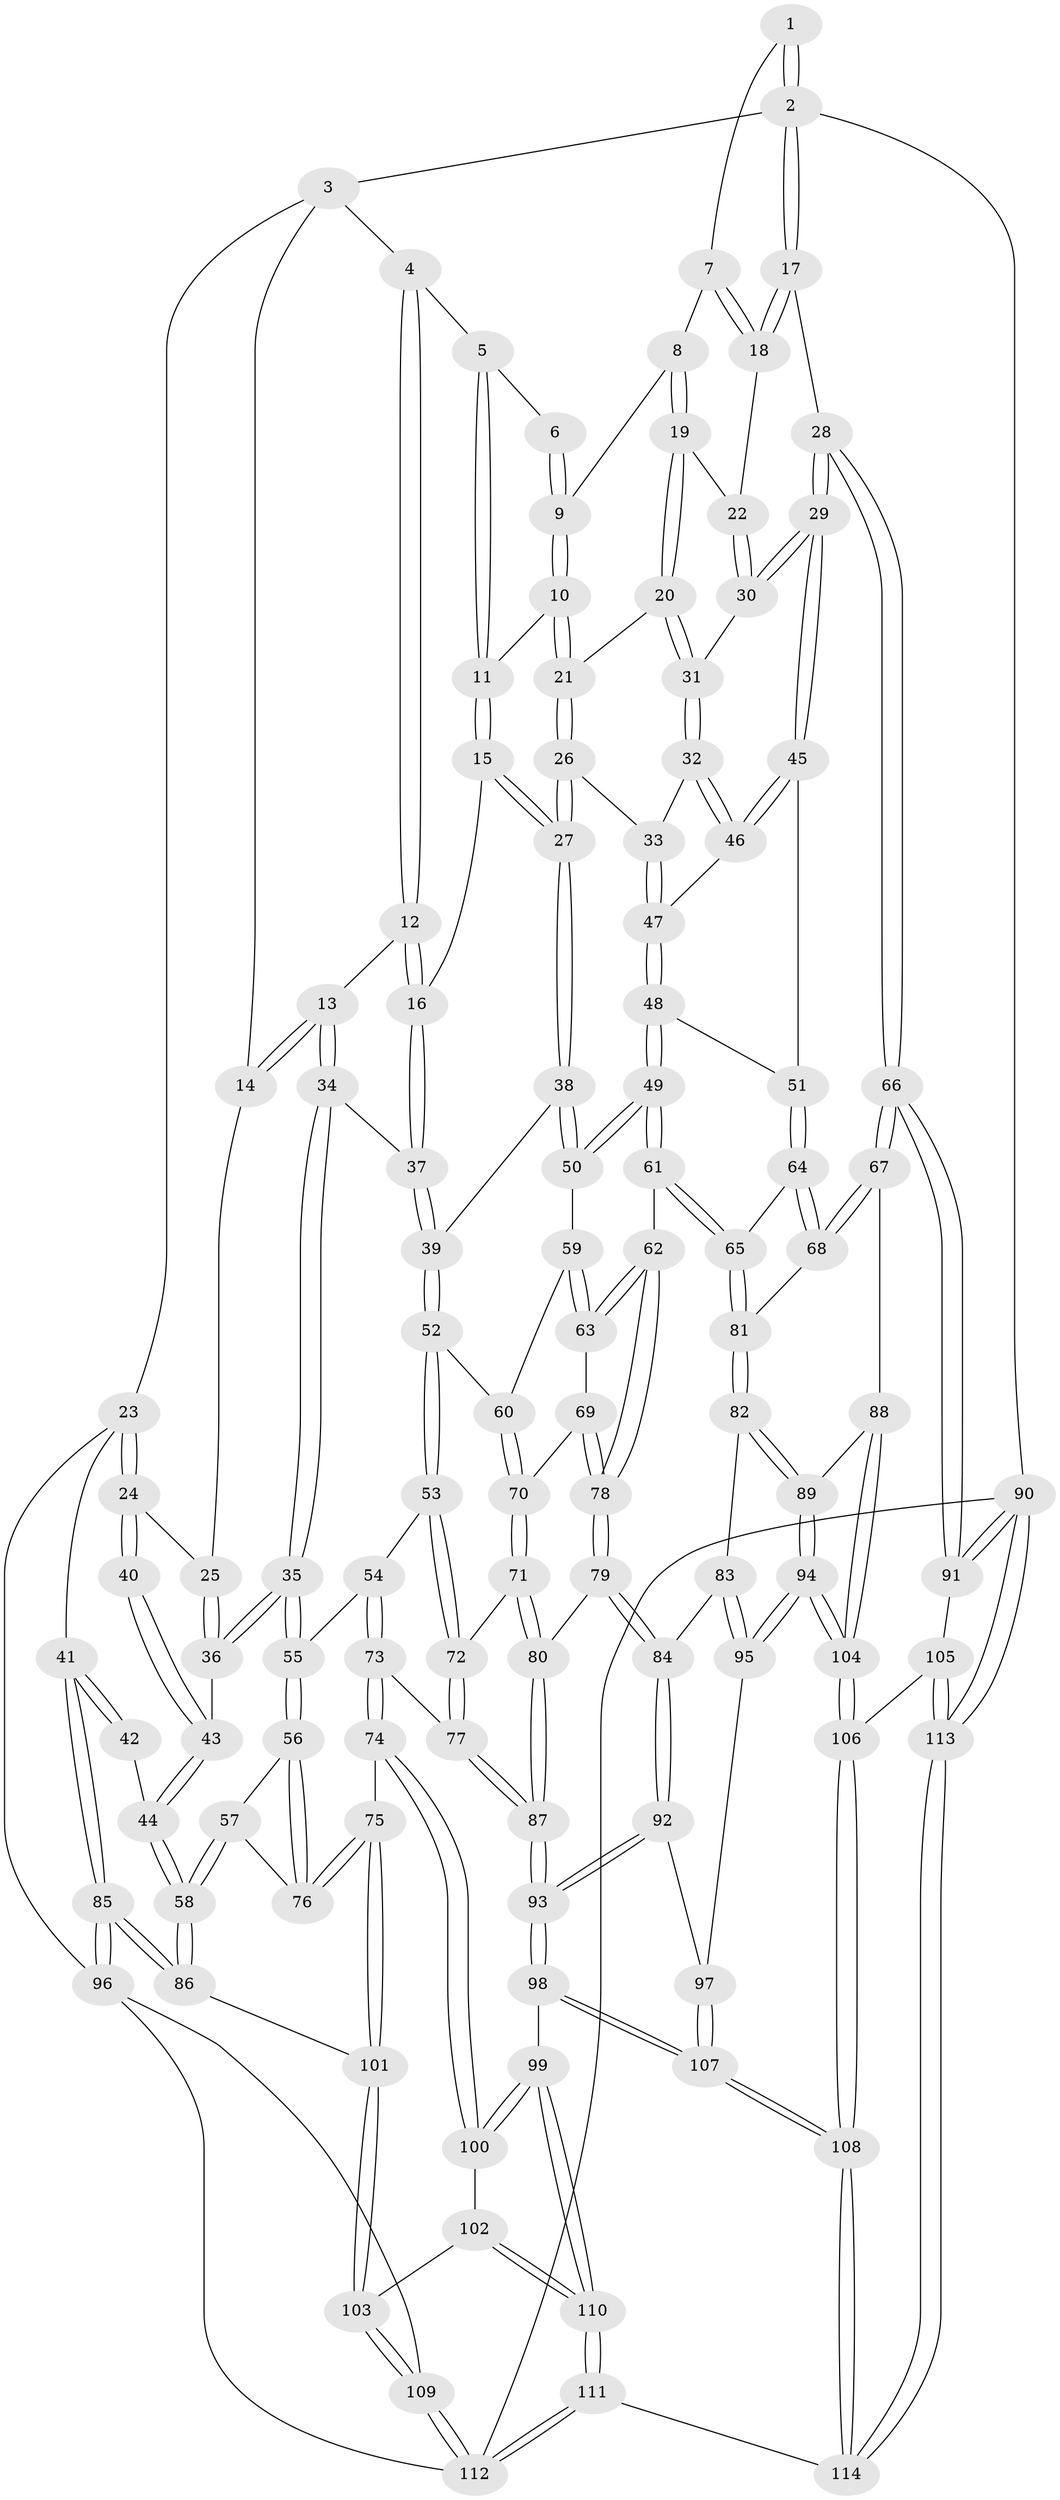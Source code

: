 // coarse degree distribution, {2: 0.1, 4: 0.1125, 6: 0.0375, 3: 0.7, 5: 0.05}
// Generated by graph-tools (version 1.1) at 2025/54/03/04/25 22:54:11]
// undirected, 114 vertices, 281 edges
graph export_dot {
  node [color=gray90,style=filled];
  1 [pos="+0.8896543095221124+0"];
  2 [pos="+1+0"];
  3 [pos="+0.19753283191935256+0"];
  4 [pos="+0.44520268089039494+0"];
  5 [pos="+0.5882163249704666+0"];
  6 [pos="+0.5903186544228567+0"];
  7 [pos="+0.8753295852759344+0"];
  8 [pos="+0.8611993842849317+0"];
  9 [pos="+0.7433915973780875+0.06160515127626966"];
  10 [pos="+0.735524015468135+0.07622582864651918"];
  11 [pos="+0.644320775555182+0.07602806445390864"];
  12 [pos="+0.44382858964143906+0"];
  13 [pos="+0.30589618850177075+0.16457593896255399"];
  14 [pos="+0.1712134451200999+0.002444825078097717"];
  15 [pos="+0.6043909496562035+0.19588981512629605"];
  16 [pos="+0.4883799007546788+0.18095859487908733"];
  17 [pos="+1+0.19054066061719785"];
  18 [pos="+0.9515737699140764+0.05641069534689433"];
  19 [pos="+0.8417908604100639+0.13395344447104449"];
  20 [pos="+0.828897006482155+0.14794766916336397"];
  21 [pos="+0.7858765998551396+0.16968387680095506"];
  22 [pos="+0.9387791369332394+0.14432205892032215"];
  23 [pos="+0+0.25290834607305246"];
  24 [pos="+0+0.21913379920802906"];
  25 [pos="+0.08125828683809569+0.1471715552295314"];
  26 [pos="+0.702976448600373+0.2757130773514142"];
  27 [pos="+0.6968521194198496+0.2769388608574484"];
  28 [pos="+1+0.307293562025812"];
  29 [pos="+1+0.3053171722286531"];
  30 [pos="+1+0.22319689117448405"];
  31 [pos="+0.8961906451026724+0.22725318735478958"];
  32 [pos="+0.8353879443379127+0.31243169331745224"];
  33 [pos="+0.716225266286752+0.2816179644356508"];
  34 [pos="+0.3356762894368449+0.26619266333114555"];
  35 [pos="+0.32642343745001456+0.27798158032344533"];
  36 [pos="+0.31807707498024346+0.27950399243148083"];
  37 [pos="+0.40270334166215993+0.24082288623489087"];
  38 [pos="+0.6768578566789378+0.3195918607657779"];
  39 [pos="+0.5627557814827394+0.3853684383340128"];
  40 [pos="+0.17228361618334198+0.2986884864153582"];
  41 [pos="+0+0.4231786702698517"];
  42 [pos="+0.1369758618534598+0.3257441641728118"];
  43 [pos="+0.28608073530912415+0.2984406230130145"];
  44 [pos="+0.12367990703180921+0.48255686378552193"];
  45 [pos="+0.9190262007744409+0.3686081683475837"];
  46 [pos="+0.8973935892047169+0.35535344362447363"];
  47 [pos="+0.7959027980091553+0.41288116696834054"];
  48 [pos="+0.8082038786699478+0.4473802551888322"];
  49 [pos="+0.7745599858558081+0.47694462813541183"];
  50 [pos="+0.6854197379246828+0.3804552955803039"];
  51 [pos="+0.8834552150766674+0.43946200187395784"];
  52 [pos="+0.5299658807722825+0.4390622979362261"];
  53 [pos="+0.5088933565494876+0.44868906839157424"];
  54 [pos="+0.44163931723467503+0.451190340092094"];
  55 [pos="+0.3758512299924972+0.4183415565449544"];
  56 [pos="+0.323952752875145+0.5019860152576153"];
  57 [pos="+0.15879890167105595+0.5366827942497621"];
  58 [pos="+0.07006174621821766+0.5487855228799099"];
  59 [pos="+0.6756778523780215+0.4206625960246219"];
  60 [pos="+0.5748619871708067+0.47380464366755737"];
  61 [pos="+0.7705771840612469+0.5039603118589451"];
  62 [pos="+0.7662576961894363+0.5045760275042849"];
  63 [pos="+0.6679137887286571+0.48617376375955496"];
  64 [pos="+0.8896058628420197+0.4841444816957661"];
  65 [pos="+0.7819353601630927+0.5211696396472953"];
  66 [pos="+1+0.6434051161745457"];
  67 [pos="+1+0.6227042635079622"];
  68 [pos="+0.9091090369528991+0.5263637686742001"];
  69 [pos="+0.6604623354932457+0.49710448661903733"];
  70 [pos="+0.607519532866991+0.5090443761157326"];
  71 [pos="+0.5879279518289633+0.5639340418463445"];
  72 [pos="+0.5345205387863866+0.5729460972370329"];
  73 [pos="+0.45259916582490756+0.6081367825987665"];
  74 [pos="+0.4087752348375215+0.6357642361217158"];
  75 [pos="+0.3668049638998084+0.6255716283830686"];
  76 [pos="+0.3648535197527853+0.6213600495170427"];
  77 [pos="+0.4969467895264894+0.6078683546295232"];
  78 [pos="+0.6862449362716349+0.5587740134776997"];
  79 [pos="+0.6855179267161118+0.6035344440775126"];
  80 [pos="+0.6279527954566885+0.6040480900585818"];
  81 [pos="+0.7971032923879919+0.575332842535202"];
  82 [pos="+0.7958237992645687+0.5809415952355148"];
  83 [pos="+0.7364198522219262+0.6120091544481818"];
  84 [pos="+0.6986897677985178+0.6143667665469214"];
  85 [pos="+0+0.5864243306488258"];
  86 [pos="+0.015337078241400296+0.5810331699112481"];
  87 [pos="+0.5724268271328378+0.69657584826095"];
  88 [pos="+1+0.6262512219399293"];
  89 [pos="+0.8604279470633205+0.6574735123183896"];
  90 [pos="+1+1"];
  91 [pos="+1+0.7205077644700176"];
  92 [pos="+0.6876813811670142+0.6863248374389209"];
  93 [pos="+0.5770772168246492+0.7237963333097501"];
  94 [pos="+0.8101193213631541+0.7309652298174278"];
  95 [pos="+0.7953188477154419+0.7294654707897026"];
  96 [pos="+0+0.7020502263502051"];
  97 [pos="+0.7369017018415643+0.7427191380877205"];
  98 [pos="+0.5521043320637975+0.8083519812752428"];
  99 [pos="+0.49989751646178854+0.8158089983589052"];
  100 [pos="+0.4467077762996389+0.7823747883743768"];
  101 [pos="+0.2357747492201489+0.7105928691490127"];
  102 [pos="+0.31241387660257425+0.8015173390384657"];
  103 [pos="+0.267947367030567+0.7886937028534663"];
  104 [pos="+0.8501336936397017+0.7953988929249944"];
  105 [pos="+0.8946111645946603+0.8479427401188375"];
  106 [pos="+0.8645744048962437+0.8411127695437577"];
  107 [pos="+0.648981439296502+0.872206942160025"];
  108 [pos="+0.7051584638534285+0.9676793044514188"];
  109 [pos="+0.17582392541780567+0.94010368391184"];
  110 [pos="+0.3967932534980727+1"];
  111 [pos="+0.3576756556657886+1"];
  112 [pos="+0.2577998240208744+1"];
  113 [pos="+1+1"];
  114 [pos="+0.705630023474127+1"];
  1 -- 2;
  1 -- 2;
  1 -- 7;
  2 -- 3;
  2 -- 17;
  2 -- 17;
  2 -- 90;
  3 -- 4;
  3 -- 14;
  3 -- 23;
  4 -- 5;
  4 -- 12;
  4 -- 12;
  5 -- 6;
  5 -- 11;
  5 -- 11;
  6 -- 9;
  6 -- 9;
  7 -- 8;
  7 -- 18;
  7 -- 18;
  8 -- 9;
  8 -- 19;
  8 -- 19;
  9 -- 10;
  9 -- 10;
  10 -- 11;
  10 -- 21;
  10 -- 21;
  11 -- 15;
  11 -- 15;
  12 -- 13;
  12 -- 16;
  12 -- 16;
  13 -- 14;
  13 -- 14;
  13 -- 34;
  13 -- 34;
  14 -- 25;
  15 -- 16;
  15 -- 27;
  15 -- 27;
  16 -- 37;
  16 -- 37;
  17 -- 18;
  17 -- 18;
  17 -- 28;
  18 -- 22;
  19 -- 20;
  19 -- 20;
  19 -- 22;
  20 -- 21;
  20 -- 31;
  20 -- 31;
  21 -- 26;
  21 -- 26;
  22 -- 30;
  22 -- 30;
  23 -- 24;
  23 -- 24;
  23 -- 41;
  23 -- 96;
  24 -- 25;
  24 -- 40;
  24 -- 40;
  25 -- 36;
  25 -- 36;
  26 -- 27;
  26 -- 27;
  26 -- 33;
  27 -- 38;
  27 -- 38;
  28 -- 29;
  28 -- 29;
  28 -- 66;
  28 -- 66;
  29 -- 30;
  29 -- 30;
  29 -- 45;
  29 -- 45;
  30 -- 31;
  31 -- 32;
  31 -- 32;
  32 -- 33;
  32 -- 46;
  32 -- 46;
  33 -- 47;
  33 -- 47;
  34 -- 35;
  34 -- 35;
  34 -- 37;
  35 -- 36;
  35 -- 36;
  35 -- 55;
  35 -- 55;
  36 -- 43;
  37 -- 39;
  37 -- 39;
  38 -- 39;
  38 -- 50;
  38 -- 50;
  39 -- 52;
  39 -- 52;
  40 -- 43;
  40 -- 43;
  41 -- 42;
  41 -- 42;
  41 -- 85;
  41 -- 85;
  42 -- 44;
  43 -- 44;
  43 -- 44;
  44 -- 58;
  44 -- 58;
  45 -- 46;
  45 -- 46;
  45 -- 51;
  46 -- 47;
  47 -- 48;
  47 -- 48;
  48 -- 49;
  48 -- 49;
  48 -- 51;
  49 -- 50;
  49 -- 50;
  49 -- 61;
  49 -- 61;
  50 -- 59;
  51 -- 64;
  51 -- 64;
  52 -- 53;
  52 -- 53;
  52 -- 60;
  53 -- 54;
  53 -- 72;
  53 -- 72;
  54 -- 55;
  54 -- 73;
  54 -- 73;
  55 -- 56;
  55 -- 56;
  56 -- 57;
  56 -- 76;
  56 -- 76;
  57 -- 58;
  57 -- 58;
  57 -- 76;
  58 -- 86;
  58 -- 86;
  59 -- 60;
  59 -- 63;
  59 -- 63;
  60 -- 70;
  60 -- 70;
  61 -- 62;
  61 -- 65;
  61 -- 65;
  62 -- 63;
  62 -- 63;
  62 -- 78;
  62 -- 78;
  63 -- 69;
  64 -- 65;
  64 -- 68;
  64 -- 68;
  65 -- 81;
  65 -- 81;
  66 -- 67;
  66 -- 67;
  66 -- 91;
  66 -- 91;
  67 -- 68;
  67 -- 68;
  67 -- 88;
  68 -- 81;
  69 -- 70;
  69 -- 78;
  69 -- 78;
  70 -- 71;
  70 -- 71;
  71 -- 72;
  71 -- 80;
  71 -- 80;
  72 -- 77;
  72 -- 77;
  73 -- 74;
  73 -- 74;
  73 -- 77;
  74 -- 75;
  74 -- 100;
  74 -- 100;
  75 -- 76;
  75 -- 76;
  75 -- 101;
  75 -- 101;
  77 -- 87;
  77 -- 87;
  78 -- 79;
  78 -- 79;
  79 -- 80;
  79 -- 84;
  79 -- 84;
  80 -- 87;
  80 -- 87;
  81 -- 82;
  81 -- 82;
  82 -- 83;
  82 -- 89;
  82 -- 89;
  83 -- 84;
  83 -- 95;
  83 -- 95;
  84 -- 92;
  84 -- 92;
  85 -- 86;
  85 -- 86;
  85 -- 96;
  85 -- 96;
  86 -- 101;
  87 -- 93;
  87 -- 93;
  88 -- 89;
  88 -- 104;
  88 -- 104;
  89 -- 94;
  89 -- 94;
  90 -- 91;
  90 -- 91;
  90 -- 113;
  90 -- 113;
  90 -- 112;
  91 -- 105;
  92 -- 93;
  92 -- 93;
  92 -- 97;
  93 -- 98;
  93 -- 98;
  94 -- 95;
  94 -- 95;
  94 -- 104;
  94 -- 104;
  95 -- 97;
  96 -- 109;
  96 -- 112;
  97 -- 107;
  97 -- 107;
  98 -- 99;
  98 -- 107;
  98 -- 107;
  99 -- 100;
  99 -- 100;
  99 -- 110;
  99 -- 110;
  100 -- 102;
  101 -- 103;
  101 -- 103;
  102 -- 103;
  102 -- 110;
  102 -- 110;
  103 -- 109;
  103 -- 109;
  104 -- 106;
  104 -- 106;
  105 -- 106;
  105 -- 113;
  105 -- 113;
  106 -- 108;
  106 -- 108;
  107 -- 108;
  107 -- 108;
  108 -- 114;
  108 -- 114;
  109 -- 112;
  109 -- 112;
  110 -- 111;
  110 -- 111;
  111 -- 112;
  111 -- 112;
  111 -- 114;
  113 -- 114;
  113 -- 114;
}
